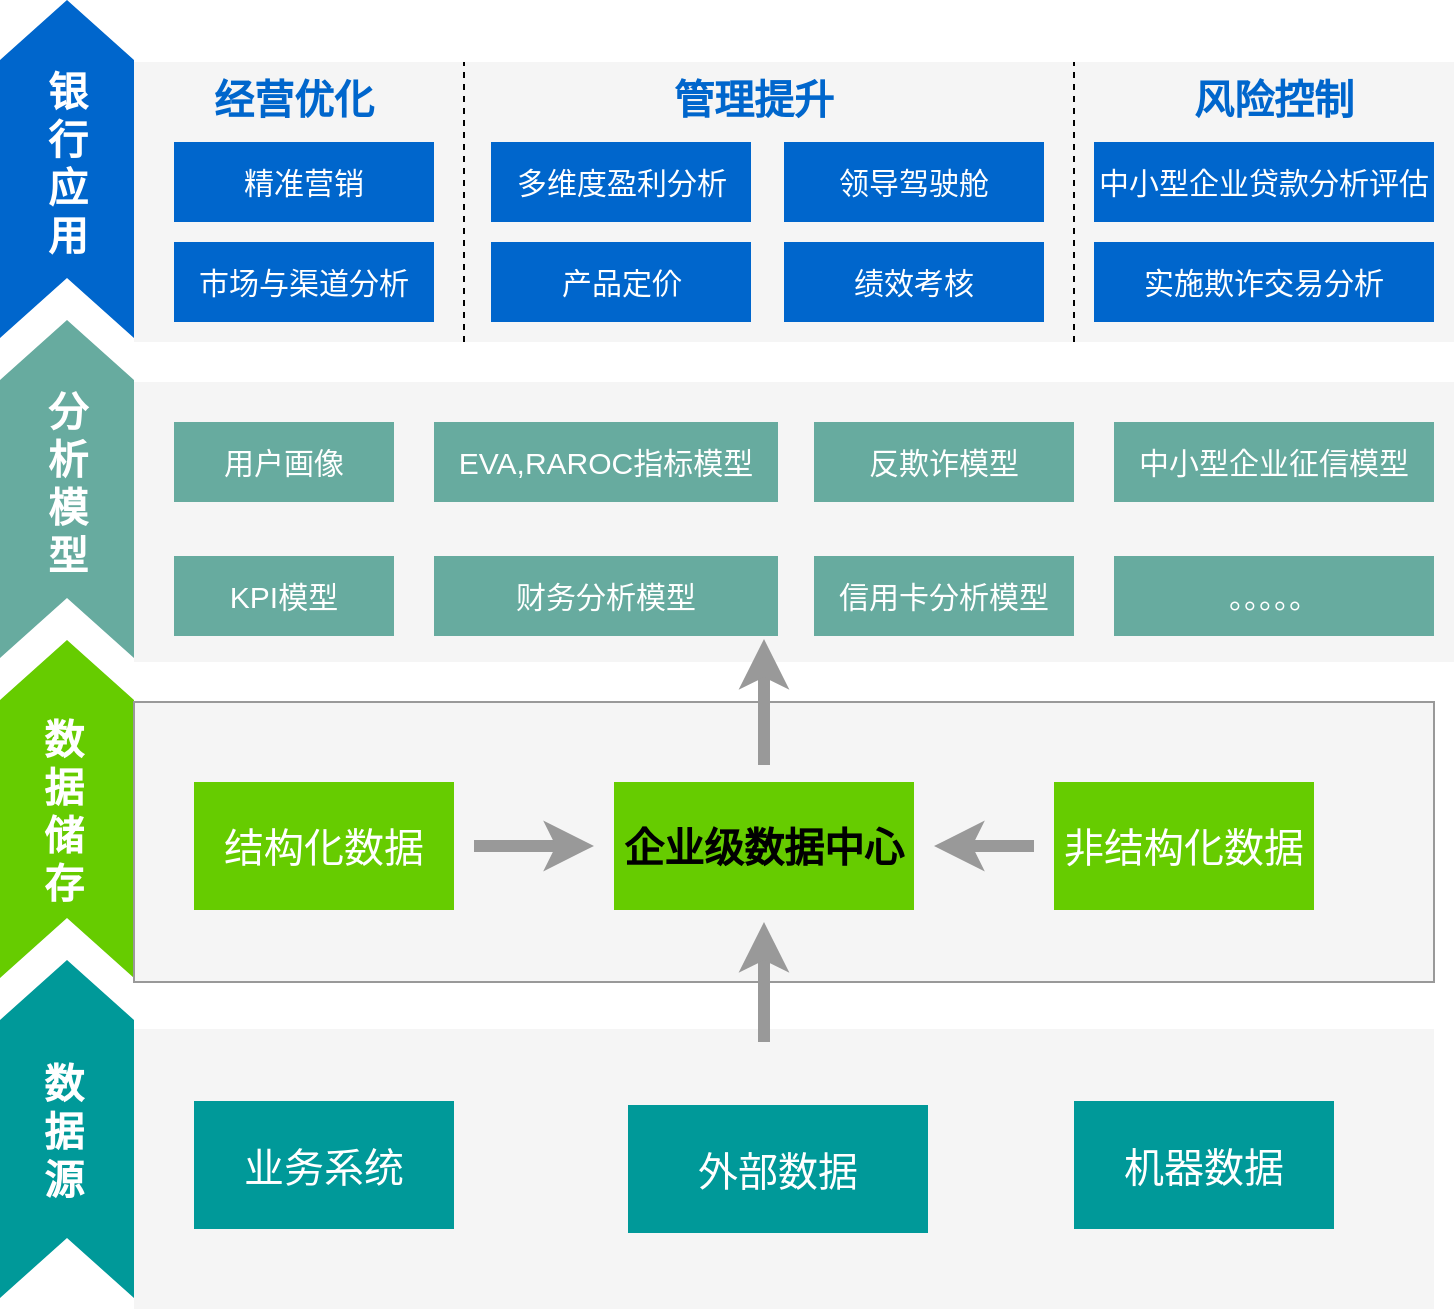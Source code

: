 <mxfile version="20.2.7" type="github">
  <diagram id="JyM9XwHxrDQvwv02IBQ7" name="Page-1">
    <mxGraphModel dx="1424" dy="737" grid="1" gridSize="10" guides="1" tooltips="1" connect="1" arrows="1" fold="1" page="1" pageScale="1" pageWidth="827" pageHeight="1169" math="0" shadow="0">
      <root>
        <mxCell id="0" />
        <mxCell id="1" parent="0" />
        <mxCell id="QtYCe8AbftxYd4CEUeC0-1" value="" style="html=1;shadow=0;dashed=0;align=center;verticalAlign=middle;shape=mxgraph.arrows2.arrow;dy=0;dx=30;notch=30;rotation=-90;fillColor=#0066CC;strokeColor=none;fontColor=#FFFFFF;fontSize=18;" vertex="1" parent="1">
          <mxGeometry x="42" y="140" width="169" height="67" as="geometry" />
        </mxCell>
        <mxCell id="QtYCe8AbftxYd4CEUeC0-2" value="" style="html=1;shadow=0;dashed=0;align=center;verticalAlign=middle;shape=mxgraph.arrows2.arrow;dy=0;dx=30;notch=30;rotation=-90;fillColor=#67AB9F;strokeColor=none;fontColor=#FFFFFF;fontSize=18;" vertex="1" parent="1">
          <mxGeometry x="42" y="300" width="169" height="67" as="geometry" />
        </mxCell>
        <mxCell id="QtYCe8AbftxYd4CEUeC0-3" value="" style="html=1;shadow=0;dashed=0;align=center;verticalAlign=middle;shape=mxgraph.arrows2.arrow;dy=0;dx=30;notch=30;rotation=-90;fillColor=#66CC00;strokeColor=none;fontColor=#FFFFFF;fontSize=18;" vertex="1" parent="1">
          <mxGeometry x="42" y="460" width="169" height="67" as="geometry" />
        </mxCell>
        <mxCell id="QtYCe8AbftxYd4CEUeC0-4" value="" style="html=1;shadow=0;dashed=0;align=center;verticalAlign=middle;shape=mxgraph.arrows2.arrow;dy=0;dx=30;notch=30;rotation=-90;fillColor=#009999;strokeColor=none;fontColor=#FFFFFF;fontSize=18;" vertex="1" parent="1">
          <mxGeometry x="42" y="620" width="169" height="67" as="geometry" />
        </mxCell>
        <mxCell id="QtYCe8AbftxYd4CEUeC0-5" value="银&lt;br style=&quot;font-size: 20px;&quot;&gt;行&lt;br style=&quot;font-size: 20px;&quot;&gt;应&lt;br style=&quot;font-size: 20px;&quot;&gt;用" style="rounded=0;whiteSpace=wrap;html=1;fillColor=#0066CC;fontSize=20;fontColor=#FFFFFF;strokeColor=none;fontStyle=1" vertex="1" parent="1">
          <mxGeometry x="101.5" y="120" width="50" height="100" as="geometry" />
        </mxCell>
        <mxCell id="QtYCe8AbftxYd4CEUeC0-6" value="分&lt;br style=&quot;font-size: 20px;&quot;&gt;析&lt;br style=&quot;font-size: 20px;&quot;&gt;模&lt;br style=&quot;font-size: 20px;&quot;&gt;型" style="rounded=0;whiteSpace=wrap;html=1;fillColor=#67AB9F;fontSize=20;fontColor=#FFFFFF;strokeColor=none;fontStyle=1" vertex="1" parent="1">
          <mxGeometry x="101.5" y="280" width="50" height="100" as="geometry" />
        </mxCell>
        <mxCell id="QtYCe8AbftxYd4CEUeC0-7" value="数&lt;br style=&quot;font-size: 20px;&quot;&gt;据&lt;br style=&quot;font-size: 20px;&quot;&gt;储&lt;br style=&quot;font-size: 20px;&quot;&gt;存" style="rounded=0;whiteSpace=wrap;html=1;fillColor=#66CC00;fontSize=20;fontColor=#FFFFFF;strokeColor=none;fontStyle=1" vertex="1" parent="1">
          <mxGeometry x="100" y="443.5" width="50" height="100" as="geometry" />
        </mxCell>
        <mxCell id="QtYCe8AbftxYd4CEUeC0-8" value="数&lt;br style=&quot;font-size: 20px;&quot;&gt;据&lt;br style=&quot;font-size: 20px;&quot;&gt;源" style="rounded=0;whiteSpace=wrap;html=1;fillColor=#009999;fontSize=20;fontColor=#FFFFFF;strokeColor=none;fontStyle=1" vertex="1" parent="1">
          <mxGeometry x="100" y="603.5" width="50" height="100" as="geometry" />
        </mxCell>
        <mxCell id="QtYCe8AbftxYd4CEUeC0-9" value="" style="rounded=0;whiteSpace=wrap;html=1;fillColor=#f5f5f5;fontSize=18;fontColor=#333333;strokeColor=none;" vertex="1" parent="1">
          <mxGeometry x="160" y="120" width="660" height="140" as="geometry" />
        </mxCell>
        <mxCell id="QtYCe8AbftxYd4CEUeC0-10" value="" style="rounded=0;whiteSpace=wrap;html=1;fillColor=#f5f5f5;fontSize=15;fontColor=#333333;strokeColor=none;" vertex="1" parent="1">
          <mxGeometry x="160" y="280" width="660" height="140" as="geometry" />
        </mxCell>
        <mxCell id="QtYCe8AbftxYd4CEUeC0-11" value="" style="rounded=0;whiteSpace=wrap;html=1;fillColor=#f5f5f5;fontSize=18;fontColor=#333333;strokeColor=none;" vertex="1" parent="1">
          <mxGeometry x="160" y="603.5" width="650" height="140" as="geometry" />
        </mxCell>
        <mxCell id="QtYCe8AbftxYd4CEUeC0-12" value="" style="rounded=0;whiteSpace=wrap;html=1;fillColor=#f5f5f5;fontSize=18;fontColor=#333333;strokeColor=#999999;" vertex="1" parent="1">
          <mxGeometry x="160" y="440" width="650" height="140" as="geometry" />
        </mxCell>
        <mxCell id="QtYCe8AbftxYd4CEUeC0-13" value="精准营销" style="rounded=0;whiteSpace=wrap;html=1;strokeColor=none;fillColor=#0066CC;fontSize=15;fontColor=#FFFFFF;" vertex="1" parent="1">
          <mxGeometry x="180" y="160" width="130" height="40" as="geometry" />
        </mxCell>
        <mxCell id="QtYCe8AbftxYd4CEUeC0-14" value="市场与渠道分析" style="rounded=0;whiteSpace=wrap;html=1;strokeColor=none;fillColor=#0066CC;fontSize=15;fontColor=#FFFFFF;" vertex="1" parent="1">
          <mxGeometry x="180" y="210" width="130" height="40" as="geometry" />
        </mxCell>
        <mxCell id="QtYCe8AbftxYd4CEUeC0-15" value="" style="endArrow=none;dashed=1;html=1;fontSize=15;fontColor=#FFFFFF;entryX=0.25;entryY=0;entryDx=0;entryDy=0;exitX=0.25;exitY=1;exitDx=0;exitDy=0;" edge="1" parent="1" source="QtYCe8AbftxYd4CEUeC0-9" target="QtYCe8AbftxYd4CEUeC0-9">
          <mxGeometry width="50" height="50" relative="1" as="geometry">
            <mxPoint x="240" y="390" as="sourcePoint" />
            <mxPoint x="290" y="340" as="targetPoint" />
          </mxGeometry>
        </mxCell>
        <mxCell id="QtYCe8AbftxYd4CEUeC0-16" value="多维度盈利分析" style="rounded=0;whiteSpace=wrap;html=1;strokeColor=none;fillColor=#0066CC;fontSize=15;fontColor=#FFFFFF;" vertex="1" parent="1">
          <mxGeometry x="338.5" y="160" width="130" height="40" as="geometry" />
        </mxCell>
        <mxCell id="QtYCe8AbftxYd4CEUeC0-17" value="产品定价" style="rounded=0;whiteSpace=wrap;html=1;strokeColor=none;fillColor=#0066CC;fontSize=15;fontColor=#FFFFFF;" vertex="1" parent="1">
          <mxGeometry x="338.5" y="210" width="130" height="40" as="geometry" />
        </mxCell>
        <mxCell id="QtYCe8AbftxYd4CEUeC0-18" value="领导驾驶舱" style="rounded=0;whiteSpace=wrap;html=1;strokeColor=none;fillColor=#0066CC;fontSize=15;fontColor=#FFFFFF;" vertex="1" parent="1">
          <mxGeometry x="485" y="160" width="130" height="40" as="geometry" />
        </mxCell>
        <mxCell id="QtYCe8AbftxYd4CEUeC0-19" value="绩效考核" style="rounded=0;whiteSpace=wrap;html=1;strokeColor=none;fillColor=#0066CC;fontSize=15;fontColor=#FFFFFF;" vertex="1" parent="1">
          <mxGeometry x="485" y="210" width="130" height="40" as="geometry" />
        </mxCell>
        <mxCell id="QtYCe8AbftxYd4CEUeC0-20" value="" style="endArrow=none;dashed=1;html=1;fontSize=15;fontColor=#FFFFFF;entryX=0.25;entryY=0;entryDx=0;entryDy=0;exitX=0.25;exitY=1;exitDx=0;exitDy=0;" edge="1" parent="1">
          <mxGeometry width="50" height="50" relative="1" as="geometry">
            <mxPoint x="630" y="260" as="sourcePoint" />
            <mxPoint x="630.0" y="120" as="targetPoint" />
          </mxGeometry>
        </mxCell>
        <mxCell id="QtYCe8AbftxYd4CEUeC0-21" value="中小型企业贷款分析评估" style="rounded=0;whiteSpace=wrap;html=1;strokeColor=none;fillColor=#0066CC;fontSize=15;fontColor=#FFFFFF;" vertex="1" parent="1">
          <mxGeometry x="640" y="160" width="170" height="40" as="geometry" />
        </mxCell>
        <mxCell id="QtYCe8AbftxYd4CEUeC0-22" value="实施欺诈交易分析" style="rounded=0;whiteSpace=wrap;html=1;strokeColor=none;fillColor=#0066CC;fontSize=15;fontColor=#FFFFFF;" vertex="1" parent="1">
          <mxGeometry x="640" y="210" width="170" height="40" as="geometry" />
        </mxCell>
        <mxCell id="QtYCe8AbftxYd4CEUeC0-23" value="经营优化" style="rounded=0;whiteSpace=wrap;html=1;strokeColor=none;fillColor=#f5f5f5;fontSize=20;fontColor=#0066CC;fontStyle=1;verticalAlign=top;" vertex="1" parent="1">
          <mxGeometry x="180" y="120" width="120" height="40" as="geometry" />
        </mxCell>
        <mxCell id="QtYCe8AbftxYd4CEUeC0-24" value="管理提升" style="rounded=0;whiteSpace=wrap;html=1;strokeColor=none;fillColor=#f5f5f5;fontSize=20;fontColor=#0066CC;fontStyle=1;verticalAlign=top;" vertex="1" parent="1">
          <mxGeometry x="410" y="120" width="120" height="40" as="geometry" />
        </mxCell>
        <mxCell id="QtYCe8AbftxYd4CEUeC0-25" value="风险控制" style="rounded=0;whiteSpace=wrap;html=1;strokeColor=none;fillColor=#f5f5f5;fontSize=20;fontColor=#0066CC;fontStyle=1;verticalAlign=top;" vertex="1" parent="1">
          <mxGeometry x="670" y="120" width="120" height="40" as="geometry" />
        </mxCell>
        <mxCell id="QtYCe8AbftxYd4CEUeC0-26" value="用户画像" style="rounded=0;whiteSpace=wrap;html=1;strokeColor=none;fillColor=#67AB9F;fontSize=15;fontColor=#FFFFFF;" vertex="1" parent="1">
          <mxGeometry x="180" y="300" width="110" height="40" as="geometry" />
        </mxCell>
        <mxCell id="QtYCe8AbftxYd4CEUeC0-27" value="KPI模型" style="rounded=0;whiteSpace=wrap;html=1;strokeColor=none;fillColor=#67AB9F;fontSize=15;fontColor=#FFFFFF;" vertex="1" parent="1">
          <mxGeometry x="180" y="367" width="110" height="40" as="geometry" />
        </mxCell>
        <mxCell id="QtYCe8AbftxYd4CEUeC0-28" value="EVA,RAROC指标模型" style="rounded=0;whiteSpace=wrap;html=1;strokeColor=none;fillColor=#67AB9F;fontSize=15;fontColor=#FFFFFF;" vertex="1" parent="1">
          <mxGeometry x="310" y="300" width="172" height="40" as="geometry" />
        </mxCell>
        <mxCell id="QtYCe8AbftxYd4CEUeC0-29" value="财务分析模型" style="rounded=0;whiteSpace=wrap;html=1;strokeColor=none;fillColor=#67AB9F;fontSize=15;fontColor=#FFFFFF;" vertex="1" parent="1">
          <mxGeometry x="310" y="367" width="172" height="40" as="geometry" />
        </mxCell>
        <mxCell id="QtYCe8AbftxYd4CEUeC0-30" value="反欺诈模型" style="rounded=0;whiteSpace=wrap;html=1;strokeColor=none;fillColor=#67AB9F;fontSize=15;fontColor=#FFFFFF;" vertex="1" parent="1">
          <mxGeometry x="500" y="300" width="130" height="40" as="geometry" />
        </mxCell>
        <mxCell id="QtYCe8AbftxYd4CEUeC0-31" value="信用卡分析模型" style="rounded=0;whiteSpace=wrap;html=1;strokeColor=none;fillColor=#67AB9F;fontSize=15;fontColor=#FFFFFF;" vertex="1" parent="1">
          <mxGeometry x="500" y="367" width="130" height="40" as="geometry" />
        </mxCell>
        <mxCell id="QtYCe8AbftxYd4CEUeC0-32" value="中小型企业征信模型" style="rounded=0;whiteSpace=wrap;html=1;strokeColor=none;fillColor=#67AB9F;fontSize=15;fontColor=#FFFFFF;" vertex="1" parent="1">
          <mxGeometry x="650" y="300" width="160" height="40" as="geometry" />
        </mxCell>
        <mxCell id="QtYCe8AbftxYd4CEUeC0-33" value="。。。。。" style="rounded=0;whiteSpace=wrap;html=1;strokeColor=none;fillColor=#67AB9F;fontSize=15;fontColor=#FFFFFF;" vertex="1" parent="1">
          <mxGeometry x="650" y="367" width="160" height="40" as="geometry" />
        </mxCell>
        <mxCell id="QtYCe8AbftxYd4CEUeC0-34" value="" style="edgeStyle=orthogonalEdgeStyle;rounded=0;orthogonalLoop=1;jettySize=auto;html=1;fontSize=20;fontColor=#FFFFFF;strokeWidth=6;strokeColor=#999999;" edge="1" parent="1">
          <mxGeometry relative="1" as="geometry">
            <mxPoint x="330" y="512" as="sourcePoint" />
            <mxPoint x="390" y="512" as="targetPoint" />
            <Array as="points">
              <mxPoint x="380" y="512" />
              <mxPoint x="380" y="512" />
            </Array>
          </mxGeometry>
        </mxCell>
        <mxCell id="QtYCe8AbftxYd4CEUeC0-35" value="结构化数据" style="rounded=0;whiteSpace=wrap;html=1;strokeColor=none;fillColor=#66CC00;fontSize=20;fontColor=#FFFFFF;" vertex="1" parent="1">
          <mxGeometry x="190" y="480" width="130" height="64" as="geometry" />
        </mxCell>
        <mxCell id="QtYCe8AbftxYd4CEUeC0-36" value="企业级数据中心" style="rounded=0;whiteSpace=wrap;html=1;strokeColor=none;fillColor=#66CC00;fontSize=20;fontColor=#000000;fontStyle=1" vertex="1" parent="1">
          <mxGeometry x="400" y="480" width="150" height="64" as="geometry" />
        </mxCell>
        <mxCell id="QtYCe8AbftxYd4CEUeC0-37" value="" style="edgeStyle=orthogonalEdgeStyle;rounded=0;orthogonalLoop=1;jettySize=auto;html=1;fontSize=20;fontColor=#FFFFFF;strokeWidth=6;strokeColor=#999999;" edge="1" parent="1">
          <mxGeometry relative="1" as="geometry">
            <mxPoint x="610" y="512" as="sourcePoint" />
            <mxPoint x="560" y="512" as="targetPoint" />
          </mxGeometry>
        </mxCell>
        <mxCell id="QtYCe8AbftxYd4CEUeC0-38" value="非结构化数据" style="rounded=0;whiteSpace=wrap;html=1;strokeColor=none;fillColor=#66CC00;fontSize=20;fontColor=#FFFFFF;" vertex="1" parent="1">
          <mxGeometry x="620" y="480" width="130" height="64" as="geometry" />
        </mxCell>
        <mxCell id="QtYCe8AbftxYd4CEUeC0-39" value="业务系统" style="rounded=0;whiteSpace=wrap;html=1;strokeColor=none;fillColor=#009999;fontSize=20;fontColor=#FFFFFF;" vertex="1" parent="1">
          <mxGeometry x="190" y="639.5" width="130" height="64" as="geometry" />
        </mxCell>
        <mxCell id="QtYCe8AbftxYd4CEUeC0-40" value="外部数据" style="rounded=0;whiteSpace=wrap;html=1;strokeColor=none;fillColor=#009999;fontSize=20;fontColor=#FFFFFF;" vertex="1" parent="1">
          <mxGeometry x="407" y="641.5" width="150" height="64" as="geometry" />
        </mxCell>
        <mxCell id="QtYCe8AbftxYd4CEUeC0-41" value="机器数据" style="rounded=0;whiteSpace=wrap;html=1;strokeColor=none;fillColor=#009999;fontSize=20;fontColor=#FFFFFF;" vertex="1" parent="1">
          <mxGeometry x="630" y="639.5" width="130" height="64" as="geometry" />
        </mxCell>
        <mxCell id="QtYCe8AbftxYd4CEUeC0-42" value="" style="endArrow=classic;html=1;fontSize=20;fontColor=#FFFFFF;strokeWidth=6;strokeColor=#999999;" edge="1" parent="1">
          <mxGeometry width="50" height="50" relative="1" as="geometry">
            <mxPoint x="475" y="610" as="sourcePoint" />
            <mxPoint x="475" y="550" as="targetPoint" />
          </mxGeometry>
        </mxCell>
        <mxCell id="QtYCe8AbftxYd4CEUeC0-43" value="" style="endArrow=classic;html=1;fontSize=20;fontColor=#FFFFFF;entryX=0.5;entryY=1;entryDx=0;entryDy=0;strokeWidth=6;strokeColor=#999999;" edge="1" parent="1">
          <mxGeometry width="50" height="50" relative="1" as="geometry">
            <mxPoint x="475" y="471.5" as="sourcePoint" />
            <mxPoint x="475" y="408.5" as="targetPoint" />
          </mxGeometry>
        </mxCell>
      </root>
    </mxGraphModel>
  </diagram>
</mxfile>
